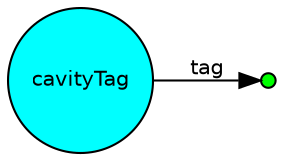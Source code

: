 digraph pwb_model {
	rankdir=LR;
	size="8,5"
	node [ shape = circle , fontname = "Helvetica" , fontsize = 10 , height = 0.1 , width = 0.1 , margin = 0.01 ,  style=filled ];
	edge [ fontname = "Helvetica" , forcelabels= true , fontsize = 10 ];
	"cavityTag" [ shape=circle fillcolor=cyan ];
        "REF1" [shape=circle , label ="", width=0.1 , height=0.1, regular=1, style=filled , fillcolor=green ];
	cavityTag -> REF1 [ label = "tag" , arrowhead = "normal" ];
}
